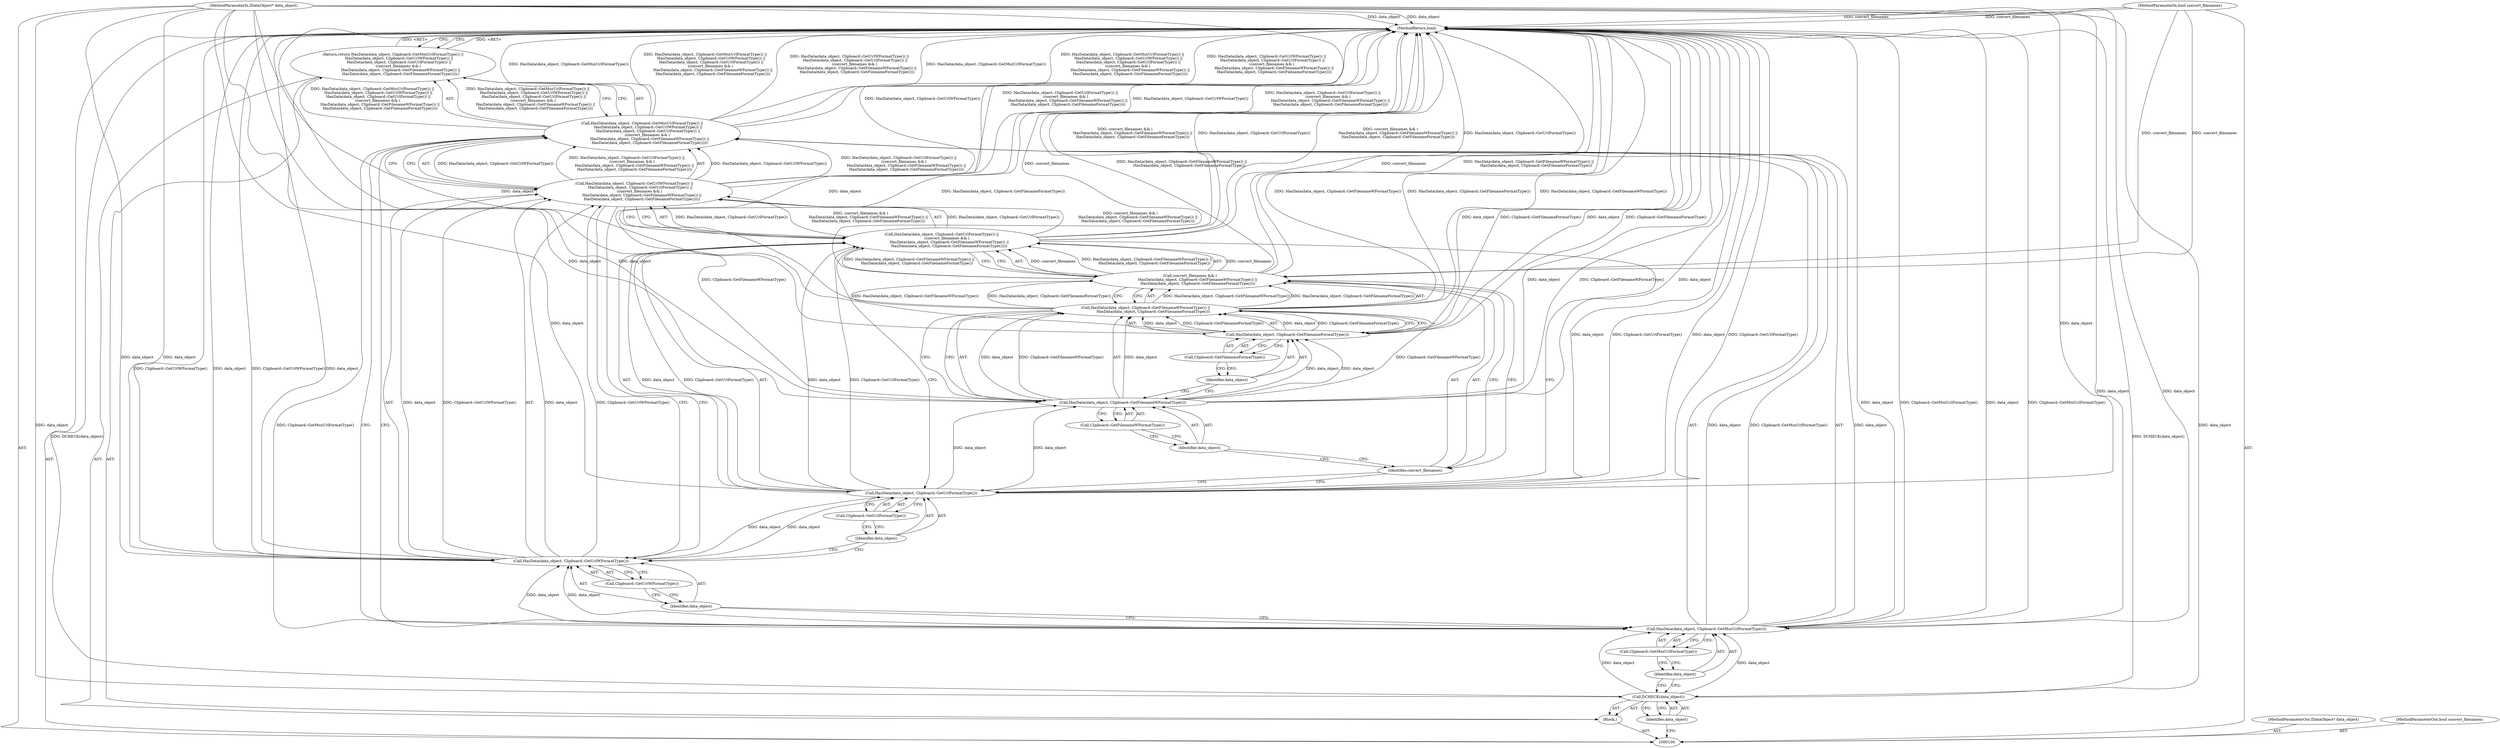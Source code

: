 digraph "1_Chrome_e93dc535728da259ec16d1c3cc393f80b25f64ae_10" {
"1000128" [label="(MethodReturn,bool)"];
"1000101" [label="(MethodParameterIn,IDataObject* data_object)"];
"1000167" [label="(MethodParameterOut,IDataObject* data_object)"];
"1000102" [label="(MethodParameterIn,bool convert_filenames)"];
"1000168" [label="(MethodParameterOut,bool convert_filenames)"];
"1000103" [label="(Block,)"];
"1000105" [label="(Identifier,data_object)"];
"1000104" [label="(Call,DCHECK(data_object))"];
"1000107" [label="(Call,HasData(data_object, Clipboard::GetMozUrlFormatType()) ||\n          HasData(data_object, Clipboard::GetUrlWFormatType()) ||\n          HasData(data_object, Clipboard::GetUrlFormatType()) ||\n         (convert_filenames && (\n             HasData(data_object, Clipboard::GetFilenameWFormatType()) ||\n             HasData(data_object, Clipboard::GetFilenameFormatType()))))"];
"1000108" [label="(Call,HasData(data_object, Clipboard::GetMozUrlFormatType()))"];
"1000109" [label="(Identifier,data_object)"];
"1000106" [label="(Return,return HasData(data_object, Clipboard::GetMozUrlFormatType()) ||\n          HasData(data_object, Clipboard::GetUrlWFormatType()) ||\n          HasData(data_object, Clipboard::GetUrlFormatType()) ||\n         (convert_filenames && (\n             HasData(data_object, Clipboard::GetFilenameWFormatType()) ||\n             HasData(data_object, Clipboard::GetFilenameFormatType())));)"];
"1000110" [label="(Call,Clipboard::GetMozUrlFormatType())"];
"1000111" [label="(Call,HasData(data_object, Clipboard::GetUrlWFormatType()) ||\n          HasData(data_object, Clipboard::GetUrlFormatType()) ||\n         (convert_filenames && (\n             HasData(data_object, Clipboard::GetFilenameWFormatType()) ||\n             HasData(data_object, Clipboard::GetFilenameFormatType()))))"];
"1000112" [label="(Call,HasData(data_object, Clipboard::GetUrlWFormatType()))"];
"1000113" [label="(Identifier,data_object)"];
"1000114" [label="(Call,Clipboard::GetUrlWFormatType())"];
"1000115" [label="(Call,HasData(data_object, Clipboard::GetUrlFormatType()) ||\n         (convert_filenames && (\n             HasData(data_object, Clipboard::GetFilenameWFormatType()) ||\n             HasData(data_object, Clipboard::GetFilenameFormatType()))))"];
"1000116" [label="(Call,HasData(data_object, Clipboard::GetUrlFormatType()))"];
"1000117" [label="(Identifier,data_object)"];
"1000118" [label="(Call,Clipboard::GetUrlFormatType())"];
"1000119" [label="(Call,convert_filenames && (\n             HasData(data_object, Clipboard::GetFilenameWFormatType()) ||\n             HasData(data_object, Clipboard::GetFilenameFormatType())))"];
"1000120" [label="(Identifier,convert_filenames)"];
"1000121" [label="(Call,HasData(data_object, Clipboard::GetFilenameWFormatType()) ||\n             HasData(data_object, Clipboard::GetFilenameFormatType()))"];
"1000122" [label="(Call,HasData(data_object, Clipboard::GetFilenameWFormatType()))"];
"1000123" [label="(Identifier,data_object)"];
"1000124" [label="(Call,Clipboard::GetFilenameWFormatType())"];
"1000125" [label="(Call,HasData(data_object, Clipboard::GetFilenameFormatType()))"];
"1000126" [label="(Identifier,data_object)"];
"1000127" [label="(Call,Clipboard::GetFilenameFormatType())"];
"1000128" -> "1000100"  [label="AST: "];
"1000128" -> "1000106"  [label="CFG: "];
"1000106" -> "1000128"  [label="DDG: <RET>"];
"1000116" -> "1000128"  [label="DDG: data_object"];
"1000116" -> "1000128"  [label="DDG: Clipboard::GetUrlFormatType()"];
"1000125" -> "1000128"  [label="DDG: data_object"];
"1000125" -> "1000128"  [label="DDG: Clipboard::GetFilenameFormatType()"];
"1000121" -> "1000128"  [label="DDG: HasData(data_object, Clipboard::GetFilenameFormatType())"];
"1000121" -> "1000128"  [label="DDG: HasData(data_object, Clipboard::GetFilenameWFormatType())"];
"1000107" -> "1000128"  [label="DDG: HasData(data_object, Clipboard::GetMozUrlFormatType())"];
"1000107" -> "1000128"  [label="DDG: HasData(data_object, Clipboard::GetMozUrlFormatType()) ||\n          HasData(data_object, Clipboard::GetUrlWFormatType()) ||\n          HasData(data_object, Clipboard::GetUrlFormatType()) ||\n         (convert_filenames && (\n             HasData(data_object, Clipboard::GetFilenameWFormatType()) ||\n             HasData(data_object, Clipboard::GetFilenameFormatType())))"];
"1000107" -> "1000128"  [label="DDG: HasData(data_object, Clipboard::GetUrlWFormatType()) ||\n          HasData(data_object, Clipboard::GetUrlFormatType()) ||\n         (convert_filenames && (\n             HasData(data_object, Clipboard::GetFilenameWFormatType()) ||\n             HasData(data_object, Clipboard::GetFilenameFormatType())))"];
"1000104" -> "1000128"  [label="DDG: DCHECK(data_object)"];
"1000112" -> "1000128"  [label="DDG: Clipboard::GetUrlWFormatType()"];
"1000112" -> "1000128"  [label="DDG: data_object"];
"1000122" -> "1000128"  [label="DDG: data_object"];
"1000122" -> "1000128"  [label="DDG: Clipboard::GetFilenameWFormatType()"];
"1000115" -> "1000128"  [label="DDG: convert_filenames && (\n             HasData(data_object, Clipboard::GetFilenameWFormatType()) ||\n             HasData(data_object, Clipboard::GetFilenameFormatType()))"];
"1000115" -> "1000128"  [label="DDG: HasData(data_object, Clipboard::GetUrlFormatType())"];
"1000108" -> "1000128"  [label="DDG: data_object"];
"1000108" -> "1000128"  [label="DDG: Clipboard::GetMozUrlFormatType()"];
"1000111" -> "1000128"  [label="DDG: HasData(data_object, Clipboard::GetUrlFormatType()) ||\n         (convert_filenames && (\n             HasData(data_object, Clipboard::GetFilenameWFormatType()) ||\n             HasData(data_object, Clipboard::GetFilenameFormatType())))"];
"1000111" -> "1000128"  [label="DDG: HasData(data_object, Clipboard::GetUrlWFormatType())"];
"1000119" -> "1000128"  [label="DDG: HasData(data_object, Clipboard::GetFilenameWFormatType()) ||\n             HasData(data_object, Clipboard::GetFilenameFormatType())"];
"1000119" -> "1000128"  [label="DDG: convert_filenames"];
"1000102" -> "1000128"  [label="DDG: convert_filenames"];
"1000101" -> "1000128"  [label="DDG: data_object"];
"1000101" -> "1000100"  [label="AST: "];
"1000101" -> "1000128"  [label="DDG: data_object"];
"1000101" -> "1000104"  [label="DDG: data_object"];
"1000101" -> "1000108"  [label="DDG: data_object"];
"1000101" -> "1000112"  [label="DDG: data_object"];
"1000101" -> "1000116"  [label="DDG: data_object"];
"1000101" -> "1000122"  [label="DDG: data_object"];
"1000101" -> "1000125"  [label="DDG: data_object"];
"1000167" -> "1000100"  [label="AST: "];
"1000102" -> "1000100"  [label="AST: "];
"1000102" -> "1000128"  [label="DDG: convert_filenames"];
"1000102" -> "1000119"  [label="DDG: convert_filenames"];
"1000168" -> "1000100"  [label="AST: "];
"1000103" -> "1000100"  [label="AST: "];
"1000104" -> "1000103"  [label="AST: "];
"1000106" -> "1000103"  [label="AST: "];
"1000105" -> "1000104"  [label="AST: "];
"1000105" -> "1000100"  [label="CFG: "];
"1000104" -> "1000105"  [label="CFG: "];
"1000104" -> "1000103"  [label="AST: "];
"1000104" -> "1000105"  [label="CFG: "];
"1000105" -> "1000104"  [label="AST: "];
"1000109" -> "1000104"  [label="CFG: "];
"1000104" -> "1000128"  [label="DDG: DCHECK(data_object)"];
"1000101" -> "1000104"  [label="DDG: data_object"];
"1000104" -> "1000108"  [label="DDG: data_object"];
"1000107" -> "1000106"  [label="AST: "];
"1000107" -> "1000108"  [label="CFG: "];
"1000107" -> "1000111"  [label="CFG: "];
"1000108" -> "1000107"  [label="AST: "];
"1000111" -> "1000107"  [label="AST: "];
"1000106" -> "1000107"  [label="CFG: "];
"1000107" -> "1000128"  [label="DDG: HasData(data_object, Clipboard::GetMozUrlFormatType())"];
"1000107" -> "1000128"  [label="DDG: HasData(data_object, Clipboard::GetMozUrlFormatType()) ||\n          HasData(data_object, Clipboard::GetUrlWFormatType()) ||\n          HasData(data_object, Clipboard::GetUrlFormatType()) ||\n         (convert_filenames && (\n             HasData(data_object, Clipboard::GetFilenameWFormatType()) ||\n             HasData(data_object, Clipboard::GetFilenameFormatType())))"];
"1000107" -> "1000128"  [label="DDG: HasData(data_object, Clipboard::GetUrlWFormatType()) ||\n          HasData(data_object, Clipboard::GetUrlFormatType()) ||\n         (convert_filenames && (\n             HasData(data_object, Clipboard::GetFilenameWFormatType()) ||\n             HasData(data_object, Clipboard::GetFilenameFormatType())))"];
"1000107" -> "1000106"  [label="DDG: HasData(data_object, Clipboard::GetMozUrlFormatType()) ||\n          HasData(data_object, Clipboard::GetUrlWFormatType()) ||\n          HasData(data_object, Clipboard::GetUrlFormatType()) ||\n         (convert_filenames && (\n             HasData(data_object, Clipboard::GetFilenameWFormatType()) ||\n             HasData(data_object, Clipboard::GetFilenameFormatType())))"];
"1000108" -> "1000107"  [label="DDG: data_object"];
"1000108" -> "1000107"  [label="DDG: Clipboard::GetMozUrlFormatType()"];
"1000111" -> "1000107"  [label="DDG: HasData(data_object, Clipboard::GetUrlWFormatType())"];
"1000111" -> "1000107"  [label="DDG: HasData(data_object, Clipboard::GetUrlFormatType()) ||\n         (convert_filenames && (\n             HasData(data_object, Clipboard::GetFilenameWFormatType()) ||\n             HasData(data_object, Clipboard::GetFilenameFormatType())))"];
"1000108" -> "1000107"  [label="AST: "];
"1000108" -> "1000110"  [label="CFG: "];
"1000109" -> "1000108"  [label="AST: "];
"1000110" -> "1000108"  [label="AST: "];
"1000113" -> "1000108"  [label="CFG: "];
"1000107" -> "1000108"  [label="CFG: "];
"1000108" -> "1000128"  [label="DDG: data_object"];
"1000108" -> "1000128"  [label="DDG: Clipboard::GetMozUrlFormatType()"];
"1000108" -> "1000107"  [label="DDG: data_object"];
"1000108" -> "1000107"  [label="DDG: Clipboard::GetMozUrlFormatType()"];
"1000104" -> "1000108"  [label="DDG: data_object"];
"1000101" -> "1000108"  [label="DDG: data_object"];
"1000108" -> "1000112"  [label="DDG: data_object"];
"1000109" -> "1000108"  [label="AST: "];
"1000109" -> "1000104"  [label="CFG: "];
"1000110" -> "1000109"  [label="CFG: "];
"1000106" -> "1000103"  [label="AST: "];
"1000106" -> "1000107"  [label="CFG: "];
"1000107" -> "1000106"  [label="AST: "];
"1000128" -> "1000106"  [label="CFG: "];
"1000106" -> "1000128"  [label="DDG: <RET>"];
"1000107" -> "1000106"  [label="DDG: HasData(data_object, Clipboard::GetMozUrlFormatType()) ||\n          HasData(data_object, Clipboard::GetUrlWFormatType()) ||\n          HasData(data_object, Clipboard::GetUrlFormatType()) ||\n         (convert_filenames && (\n             HasData(data_object, Clipboard::GetFilenameWFormatType()) ||\n             HasData(data_object, Clipboard::GetFilenameFormatType())))"];
"1000110" -> "1000108"  [label="AST: "];
"1000110" -> "1000109"  [label="CFG: "];
"1000108" -> "1000110"  [label="CFG: "];
"1000111" -> "1000107"  [label="AST: "];
"1000111" -> "1000112"  [label="CFG: "];
"1000111" -> "1000115"  [label="CFG: "];
"1000112" -> "1000111"  [label="AST: "];
"1000115" -> "1000111"  [label="AST: "];
"1000107" -> "1000111"  [label="CFG: "];
"1000111" -> "1000128"  [label="DDG: HasData(data_object, Clipboard::GetUrlFormatType()) ||\n         (convert_filenames && (\n             HasData(data_object, Clipboard::GetFilenameWFormatType()) ||\n             HasData(data_object, Clipboard::GetFilenameFormatType())))"];
"1000111" -> "1000128"  [label="DDG: HasData(data_object, Clipboard::GetUrlWFormatType())"];
"1000111" -> "1000107"  [label="DDG: HasData(data_object, Clipboard::GetUrlWFormatType())"];
"1000111" -> "1000107"  [label="DDG: HasData(data_object, Clipboard::GetUrlFormatType()) ||\n         (convert_filenames && (\n             HasData(data_object, Clipboard::GetFilenameWFormatType()) ||\n             HasData(data_object, Clipboard::GetFilenameFormatType())))"];
"1000112" -> "1000111"  [label="DDG: data_object"];
"1000112" -> "1000111"  [label="DDG: Clipboard::GetUrlWFormatType()"];
"1000115" -> "1000111"  [label="DDG: HasData(data_object, Clipboard::GetUrlFormatType())"];
"1000115" -> "1000111"  [label="DDG: convert_filenames && (\n             HasData(data_object, Clipboard::GetFilenameWFormatType()) ||\n             HasData(data_object, Clipboard::GetFilenameFormatType()))"];
"1000112" -> "1000111"  [label="AST: "];
"1000112" -> "1000114"  [label="CFG: "];
"1000113" -> "1000112"  [label="AST: "];
"1000114" -> "1000112"  [label="AST: "];
"1000117" -> "1000112"  [label="CFG: "];
"1000111" -> "1000112"  [label="CFG: "];
"1000112" -> "1000128"  [label="DDG: Clipboard::GetUrlWFormatType()"];
"1000112" -> "1000128"  [label="DDG: data_object"];
"1000112" -> "1000111"  [label="DDG: data_object"];
"1000112" -> "1000111"  [label="DDG: Clipboard::GetUrlWFormatType()"];
"1000108" -> "1000112"  [label="DDG: data_object"];
"1000101" -> "1000112"  [label="DDG: data_object"];
"1000112" -> "1000116"  [label="DDG: data_object"];
"1000113" -> "1000112"  [label="AST: "];
"1000113" -> "1000108"  [label="CFG: "];
"1000114" -> "1000113"  [label="CFG: "];
"1000114" -> "1000112"  [label="AST: "];
"1000114" -> "1000113"  [label="CFG: "];
"1000112" -> "1000114"  [label="CFG: "];
"1000115" -> "1000111"  [label="AST: "];
"1000115" -> "1000116"  [label="CFG: "];
"1000115" -> "1000119"  [label="CFG: "];
"1000116" -> "1000115"  [label="AST: "];
"1000119" -> "1000115"  [label="AST: "];
"1000111" -> "1000115"  [label="CFG: "];
"1000115" -> "1000128"  [label="DDG: convert_filenames && (\n             HasData(data_object, Clipboard::GetFilenameWFormatType()) ||\n             HasData(data_object, Clipboard::GetFilenameFormatType()))"];
"1000115" -> "1000128"  [label="DDG: HasData(data_object, Clipboard::GetUrlFormatType())"];
"1000115" -> "1000111"  [label="DDG: HasData(data_object, Clipboard::GetUrlFormatType())"];
"1000115" -> "1000111"  [label="DDG: convert_filenames && (\n             HasData(data_object, Clipboard::GetFilenameWFormatType()) ||\n             HasData(data_object, Clipboard::GetFilenameFormatType()))"];
"1000116" -> "1000115"  [label="DDG: data_object"];
"1000116" -> "1000115"  [label="DDG: Clipboard::GetUrlFormatType()"];
"1000119" -> "1000115"  [label="DDG: convert_filenames"];
"1000119" -> "1000115"  [label="DDG: HasData(data_object, Clipboard::GetFilenameWFormatType()) ||\n             HasData(data_object, Clipboard::GetFilenameFormatType())"];
"1000116" -> "1000115"  [label="AST: "];
"1000116" -> "1000118"  [label="CFG: "];
"1000117" -> "1000116"  [label="AST: "];
"1000118" -> "1000116"  [label="AST: "];
"1000120" -> "1000116"  [label="CFG: "];
"1000115" -> "1000116"  [label="CFG: "];
"1000116" -> "1000128"  [label="DDG: data_object"];
"1000116" -> "1000128"  [label="DDG: Clipboard::GetUrlFormatType()"];
"1000116" -> "1000115"  [label="DDG: data_object"];
"1000116" -> "1000115"  [label="DDG: Clipboard::GetUrlFormatType()"];
"1000112" -> "1000116"  [label="DDG: data_object"];
"1000101" -> "1000116"  [label="DDG: data_object"];
"1000116" -> "1000122"  [label="DDG: data_object"];
"1000117" -> "1000116"  [label="AST: "];
"1000117" -> "1000112"  [label="CFG: "];
"1000118" -> "1000117"  [label="CFG: "];
"1000118" -> "1000116"  [label="AST: "];
"1000118" -> "1000117"  [label="CFG: "];
"1000116" -> "1000118"  [label="CFG: "];
"1000119" -> "1000115"  [label="AST: "];
"1000119" -> "1000120"  [label="CFG: "];
"1000119" -> "1000121"  [label="CFG: "];
"1000120" -> "1000119"  [label="AST: "];
"1000121" -> "1000119"  [label="AST: "];
"1000115" -> "1000119"  [label="CFG: "];
"1000119" -> "1000128"  [label="DDG: HasData(data_object, Clipboard::GetFilenameWFormatType()) ||\n             HasData(data_object, Clipboard::GetFilenameFormatType())"];
"1000119" -> "1000128"  [label="DDG: convert_filenames"];
"1000119" -> "1000115"  [label="DDG: convert_filenames"];
"1000119" -> "1000115"  [label="DDG: HasData(data_object, Clipboard::GetFilenameWFormatType()) ||\n             HasData(data_object, Clipboard::GetFilenameFormatType())"];
"1000102" -> "1000119"  [label="DDG: convert_filenames"];
"1000121" -> "1000119"  [label="DDG: HasData(data_object, Clipboard::GetFilenameWFormatType())"];
"1000121" -> "1000119"  [label="DDG: HasData(data_object, Clipboard::GetFilenameFormatType())"];
"1000120" -> "1000119"  [label="AST: "];
"1000120" -> "1000116"  [label="CFG: "];
"1000123" -> "1000120"  [label="CFG: "];
"1000119" -> "1000120"  [label="CFG: "];
"1000121" -> "1000119"  [label="AST: "];
"1000121" -> "1000122"  [label="CFG: "];
"1000121" -> "1000125"  [label="CFG: "];
"1000122" -> "1000121"  [label="AST: "];
"1000125" -> "1000121"  [label="AST: "];
"1000119" -> "1000121"  [label="CFG: "];
"1000121" -> "1000128"  [label="DDG: HasData(data_object, Clipboard::GetFilenameFormatType())"];
"1000121" -> "1000128"  [label="DDG: HasData(data_object, Clipboard::GetFilenameWFormatType())"];
"1000121" -> "1000119"  [label="DDG: HasData(data_object, Clipboard::GetFilenameWFormatType())"];
"1000121" -> "1000119"  [label="DDG: HasData(data_object, Clipboard::GetFilenameFormatType())"];
"1000122" -> "1000121"  [label="DDG: data_object"];
"1000122" -> "1000121"  [label="DDG: Clipboard::GetFilenameWFormatType()"];
"1000125" -> "1000121"  [label="DDG: data_object"];
"1000125" -> "1000121"  [label="DDG: Clipboard::GetFilenameFormatType()"];
"1000122" -> "1000121"  [label="AST: "];
"1000122" -> "1000124"  [label="CFG: "];
"1000123" -> "1000122"  [label="AST: "];
"1000124" -> "1000122"  [label="AST: "];
"1000126" -> "1000122"  [label="CFG: "];
"1000121" -> "1000122"  [label="CFG: "];
"1000122" -> "1000128"  [label="DDG: data_object"];
"1000122" -> "1000128"  [label="DDG: Clipboard::GetFilenameWFormatType()"];
"1000122" -> "1000121"  [label="DDG: data_object"];
"1000122" -> "1000121"  [label="DDG: Clipboard::GetFilenameWFormatType()"];
"1000116" -> "1000122"  [label="DDG: data_object"];
"1000101" -> "1000122"  [label="DDG: data_object"];
"1000122" -> "1000125"  [label="DDG: data_object"];
"1000123" -> "1000122"  [label="AST: "];
"1000123" -> "1000120"  [label="CFG: "];
"1000124" -> "1000123"  [label="CFG: "];
"1000124" -> "1000122"  [label="AST: "];
"1000124" -> "1000123"  [label="CFG: "];
"1000122" -> "1000124"  [label="CFG: "];
"1000125" -> "1000121"  [label="AST: "];
"1000125" -> "1000127"  [label="CFG: "];
"1000126" -> "1000125"  [label="AST: "];
"1000127" -> "1000125"  [label="AST: "];
"1000121" -> "1000125"  [label="CFG: "];
"1000125" -> "1000128"  [label="DDG: data_object"];
"1000125" -> "1000128"  [label="DDG: Clipboard::GetFilenameFormatType()"];
"1000125" -> "1000121"  [label="DDG: data_object"];
"1000125" -> "1000121"  [label="DDG: Clipboard::GetFilenameFormatType()"];
"1000122" -> "1000125"  [label="DDG: data_object"];
"1000101" -> "1000125"  [label="DDG: data_object"];
"1000126" -> "1000125"  [label="AST: "];
"1000126" -> "1000122"  [label="CFG: "];
"1000127" -> "1000126"  [label="CFG: "];
"1000127" -> "1000125"  [label="AST: "];
"1000127" -> "1000126"  [label="CFG: "];
"1000125" -> "1000127"  [label="CFG: "];
}
